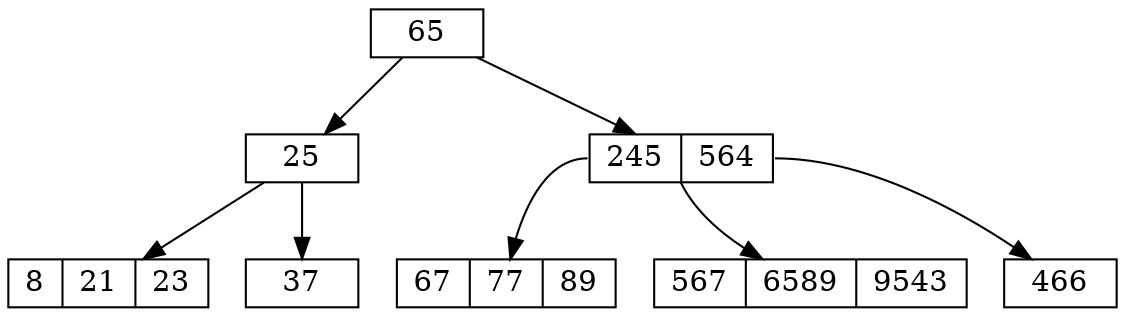 digraph BTree {
    node [shape=record, height=.1];
    node0x55a351c6a3e0 [label="<f0>65"];
    "node0x55a351c6a3e0":f0 -> "node0x55a351c6a340";
    node0x55a351c6a340 [label="<f0>25"];
    "node0x55a351c6a340":f0 -> "node0x55a351c6a2a0";
    node0x55a351c6a2a0 [label="<f0>8|<f1>21|<f2>23"];
    "node0x55a351c6a340":f1 -> "node0x55a351c6a480";
    node0x55a351c6a480 [label="<f0>37"];
    "node0x55a351c6a3e0":f1 -> "node0x55a351c6a7a0";
    node0x55a351c6a7a0 [label="<f0>245|<f1>564"];
    "node0x55a351c6a7a0":f0 -> "node0x55a351c6a660";
    node0x55a351c6a660 [label="<f0>67|<f1>77|<f2>89"];
    "node0x55a351c6a7a0":f1 -> "node0x55a351c6a5c0";
    node0x55a351c6a5c0 [label="<f0>466"];
    "node0x55a351c6a7a0":f2 -> "node0x55a351c6a700";
    node0x55a351c6a700 [label="<f0>567|<f1>6589|<f2>9543"];
}
